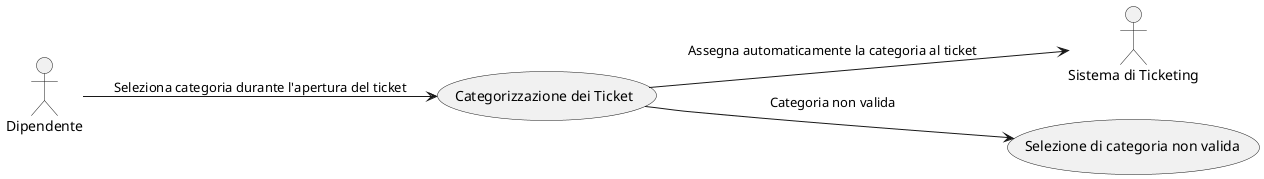 @startuml

left to right direction

actor Dipendente as dipendente
actor "Sistema di Ticketing" as sistema

usecase "Categorizzazione dei Ticket" as categorizzazioneTicket
usecase "Selezione di categoria non valida" as selezioneNonValida

dipendente --> categorizzazioneTicket : Seleziona categoria durante l'apertura del ticket
categorizzazioneTicket-->sistema : Assegna automaticamente la categoria al ticket
categorizzazioneTicket -->selezioneNonValida : Categoria non valida

@enduml
